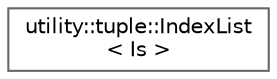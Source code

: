 digraph "类继承关系图"
{
 // LATEX_PDF_SIZE
  bgcolor="transparent";
  edge [fontname=Helvetica,fontsize=10,labelfontname=Helvetica,labelfontsize=10];
  node [fontname=Helvetica,fontsize=10,shape=box,height=0.2,width=0.4];
  rankdir="LR";
  Node0 [id="Node000000",label="utility::tuple::IndexList\l\< Is \>",height=0.2,width=0.4,color="grey40", fillcolor="white", style="filled",URL="$structutility_1_1tuple_1_1_index_list.html",tooltip="Creates a list of index from the elements in the tuple"];
}

